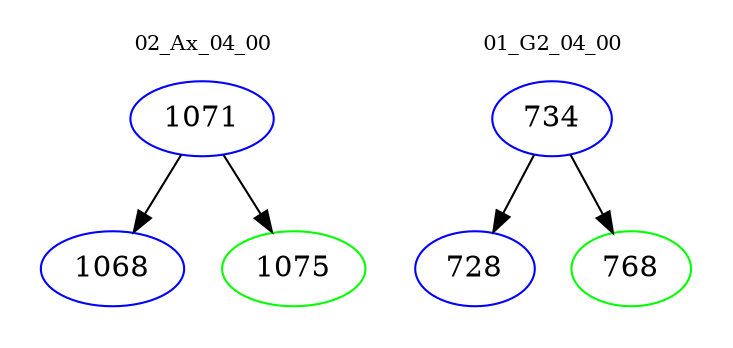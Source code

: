 digraph{
subgraph cluster_0 {
color = white
label = "02_Ax_04_00";
fontsize=10;
T0_1071 [label="1071", color="blue"]
T0_1071 -> T0_1068 [color="black"]
T0_1068 [label="1068", color="blue"]
T0_1071 -> T0_1075 [color="black"]
T0_1075 [label="1075", color="green"]
}
subgraph cluster_1 {
color = white
label = "01_G2_04_00";
fontsize=10;
T1_734 [label="734", color="blue"]
T1_734 -> T1_728 [color="black"]
T1_728 [label="728", color="blue"]
T1_734 -> T1_768 [color="black"]
T1_768 [label="768", color="green"]
}
}
